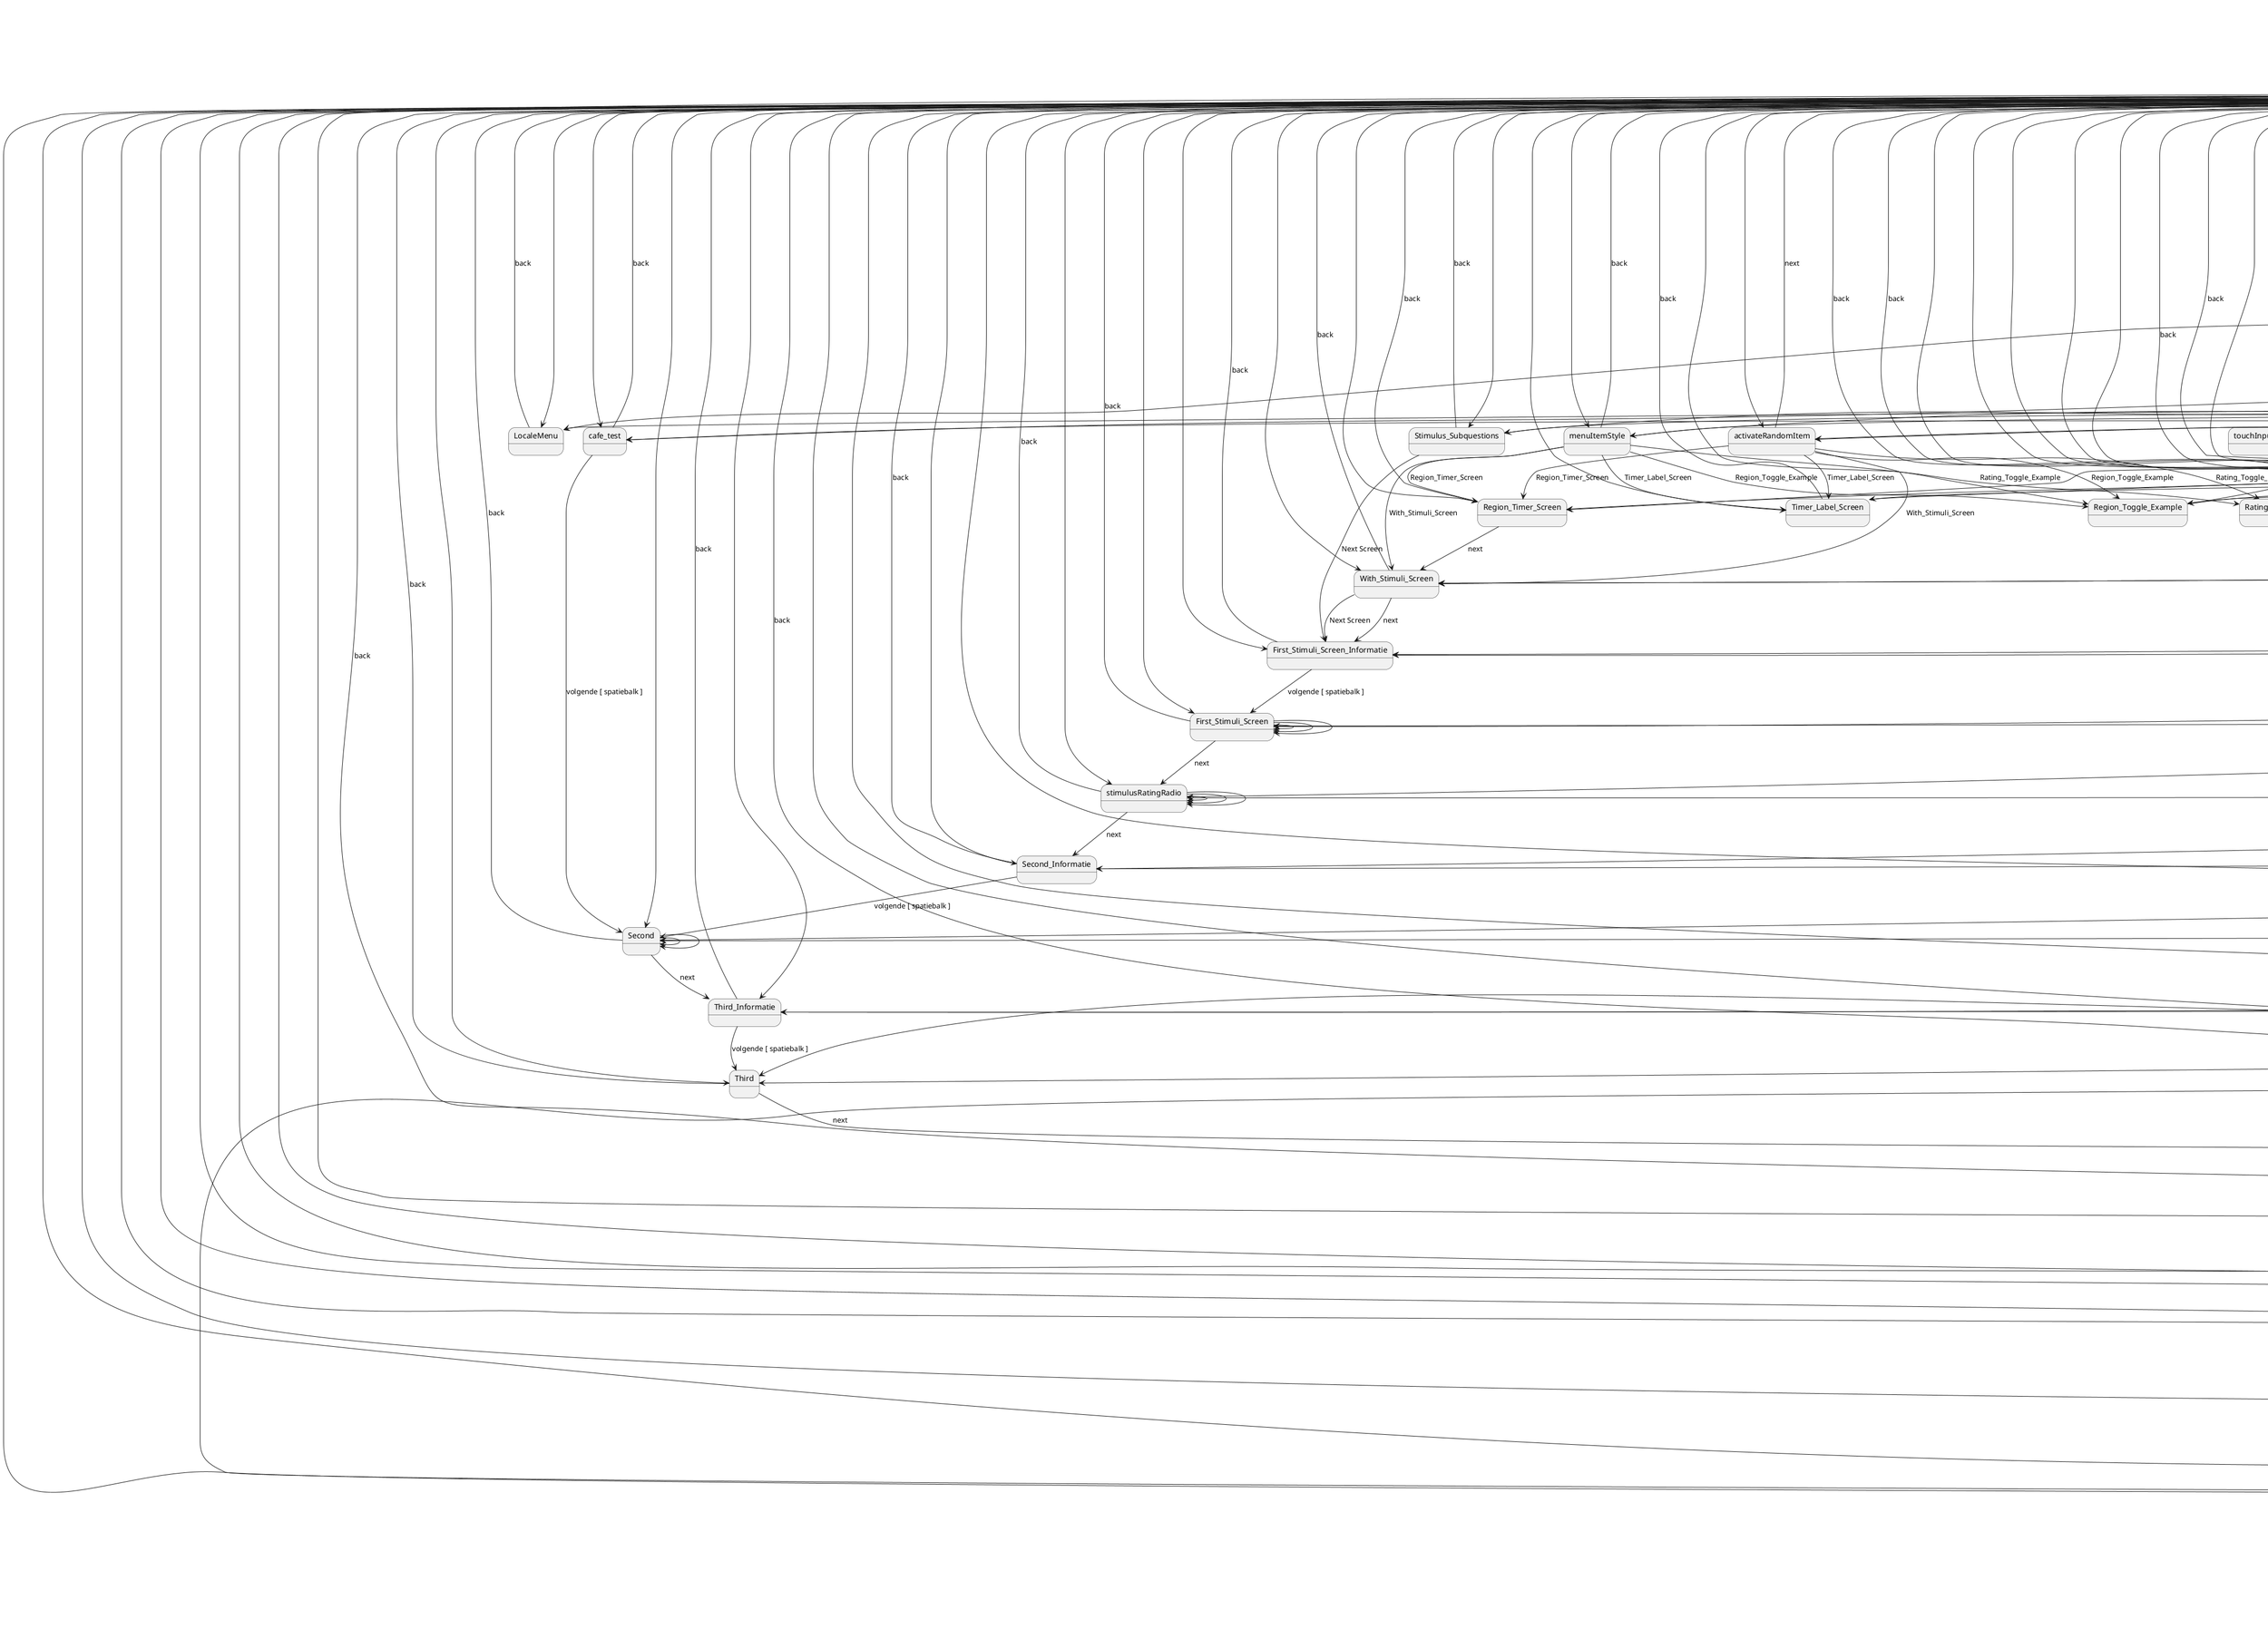 @startuml
title with_stimulus_example
[*] --> Menu
state Menu
Menu --> Menu
Menu --> LocaleMenu
Menu --> Toestemming
Menu --> Informatie
Menu --> Gegevens
Menu --> Metadata_Jump_Test
Menu --> Metadata_Jump_Test_Target_1
Menu --> Metadata_Jump_Test_Target_2
Menu --> Metadata_Jump_Test_Target_3
Menu --> Metadata_Jump_Test_Target_4
Menu --> Metadata_Jump_Test_Target_5
Menu --> Metadata_Jump_Test_Target_6
Menu --> Metadata_Jump_Test_Target_7
Menu --> Metadata_Jump_Test_Target_8
Menu --> Metadata_Jump_Test_Target_9
Menu --> Metadata_Jump_Test_Target_10
Menu --> First_Stimuli_Screen_Informatie
Menu --> sticky_table_example
Menu --> sticky_menu_example
Menu --> sticky_region_example
Menu --> popup_dialogue_example
Menu --> compare_the_last_two_items
Menu --> Snooze
Menu --> Request_Notification_Screen
Menu --> Timer_Label_Screen
Menu --> Sequential_Display_Example0_6
Menu --> hardware_time_stamps
Menu --> Sequential_Display_Example
Menu --> Sequential_Display_FrameRateTimer
Menu --> RunTrialsSimple1000
Menu --> Audio_Input_Select
Menu --> Many_Short_Recordings
Menu --> One_Long_Recording
Menu --> Aggressive_Short_Recordings
Menu --> Region_Timer_Screen
Menu --> Region_Toggle_Example
Menu --> Rating_Toggle_Example
Menu --> Rating_Token_Text_Example
Menu --> Metadata_Enable_Visible
Menu --> Metadata_Current_Date
Menu --> last_seven_days
Menu --> replace_all_example
Menu --> four_different_topics
Menu --> StoredStimulusReport
Menu --> StoredStimulusLists
Menu --> request_focus_example
Menu --> input_slider_example
Menu --> append_unique_date
Menu --> Format_Current_DateTime
Menu --> currentDate_daysBetween_and_length
Menu --> add_times_example
Menu --> progressIndicator_example
Menu --> With_Stimuli_Screen
Menu --> Stimulus_Subquestions
Menu --> With_Stimulus_Rating_Toggle_Example
Menu --> Has_Stimulus_Response
Menu --> First_Stimuli_Screen
Menu --> stimulusResponse_logTokenText
Menu --> stimulusRatingRadio
Menu --> Metadata_HtmlTokenText
Menu --> Second_Informatie
Menu --> hasGetParameter
Menu --> cafe_test
Menu --> Single_Image_Example
Menu --> rating_buttons_example
Menu --> clear_stimulus_responses_example
Menu --> clear_stimulus_response_example
Menu --> visible_enable_stimulus_free_text_example
Menu --> stimulus_free_text_validation_example
Menu --> rating_button_orientationType_example
Menu --> holding_button_down_example
Menu --> hotkey_enable_example
Menu --> single_line_text_box_example
Menu --> single_line_text_box_no_action_example
Menu --> Second
Menu --> Third_Informatie
Menu --> Third
Menu --> Recorder
Menu --> RecorderMediaTrigger
Menu --> RecorderPauseTest
Menu --> RecorderNoDownloadTest
Menu --> RecorderTimeStampTest
Menu --> RecorderToneInjection
Menu --> RecordingDTMFQualityTest
Menu --> RecordingDTMFExtendedTest
Menu --> RecorderDtmfTriggerExample
Menu --> RecorderNoiseEchoGainTest
Menu --> RecordingQualityTest
Menu --> Media_Playback_Demo
Menu --> USB_LP310
Menu --> Bluetooth_R1
Menu --> showOnBackButton
Menu --> dragDropRegion
Menu --> recordedAndPlaybackMediaLength
Menu --> recordedLengthPause
Menu --> touchInputLabelButton
Menu --> touchInputImageButton
Menu --> touchInputVideoButton
Menu --> AppendStimulusResponse
Menu --> enter_in_the_text_box
Menu --> evaluate_tokens_example
Menu --> stimulusCodeImageButton
Menu --> styleButtonGroup
Menu --> stimulus_has_response
Menu --> stimulusRatingImageButton
Menu --> if_stimulus_exists
Menu --> completion
Menu --> InvitationCodeExample
Menu --> MatchOnEvalTokensExample
Menu --> InvitationSessionStepsExample
Menu --> InvitationCodeExampleStimuliScreen
Menu --> RedirectToUrlExample
Menu --> InvitationCodeExampleCompletion
Menu --> InvitationCodeExampleFinished
Menu --> NextStepExample
Menu --> InvitationCodeExampleRestart
Menu --> InvitationCodeExampleInvalid
Menu --> menuItemStyle
Menu --> allMenuItemsStyle
Menu --> activateRandomItem
Menu --> triggerRandomListener
Menu --> incrementScoreExample
Menu --> EditParticipant
Menu --> ListParticipants
Menu --> Admin
Menu --> DataManagement
Menu --> DataUpload
Menu --> table_tags_inside_a_region_tag
Menu --> custom_completion_number
Menu --> random_image_positions_remembered
Menu --> preload_audio_example
Menu --> preload_images_example
Menu --> about
state LocaleMenu
LocaleMenu --> Menu : back
state Toestemming
Toestemming --> Menu : back
Toestemming --> Informatie : next
Toestemming --> Informatie : Akkoord
state Informatie
Informatie --> Toestemming : back
Informatie --> Gegevens : volgende [ spatiebalk ]
state Gegevens
Gegevens --> Informatie : back
Gegevens --> Metadata_Jump_Test : next
state Metadata_Jump_Test
Metadata_Jump_Test --> Gegevens : back
Metadata_Jump_Test --> Metadata_Jump_Test_Target_1
Metadata_Jump_Test --> Metadata_Jump_Test_Target_2
Metadata_Jump_Test --> Metadata_Jump_Test_Target_3
Metadata_Jump_Test --> Metadata_Jump_Test_Target_4
Metadata_Jump_Test --> Metadata_Jump_Test_Target_5
Metadata_Jump_Test --> Metadata_Jump_Test_Target_6
Metadata_Jump_Test --> Metadata_Jump_Test_Target_7
Metadata_Jump_Test --> Metadata_Jump_Test_Target_8
Metadata_Jump_Test --> Metadata_Jump_Test_Target_9
Metadata_Jump_Test --> Metadata_Jump_Test_Target_10
state Metadata_Jump_Test_Target_1
Metadata_Jump_Test_Target_1 --> Gegevens : back
state Metadata_Jump_Test_Target_2
Metadata_Jump_Test_Target_2 --> Gegevens : back
state Metadata_Jump_Test_Target_3
Metadata_Jump_Test_Target_3 --> Gegevens : back
state Metadata_Jump_Test_Target_4
Metadata_Jump_Test_Target_4 --> Gegevens : back
state Metadata_Jump_Test_Target_5
Metadata_Jump_Test_Target_5 --> Gegevens : back
state Metadata_Jump_Test_Target_6
Metadata_Jump_Test_Target_6 --> Gegevens : back
state Metadata_Jump_Test_Target_7
Metadata_Jump_Test_Target_7 --> Gegevens : back
state Metadata_Jump_Test_Target_8
Metadata_Jump_Test_Target_8 --> Gegevens : back
state Metadata_Jump_Test_Target_9
Metadata_Jump_Test_Target_9 --> Gegevens : back
state Metadata_Jump_Test_Target_10
Metadata_Jump_Test_Target_10 --> Gegevens : back
state First_Stimuli_Screen_Informatie
First_Stimuli_Screen_Informatie --> Menu : back
First_Stimuli_Screen_Informatie --> First_Stimuli_Screen : volgende [ spatiebalk ]
state sticky_table_example
sticky_table_example --> Menu : back
sticky_table_example --> sticky_region_example : Sticky Region Example
sticky_table_example --> sticky_menu_example : Sticky Menu Example
state sticky_menu_example
sticky_menu_example --> Menu : back
sticky_menu_example --> sticky_table_example : Sticky Table Example
sticky_menu_example --> sticky_region_example : Sticky Region Example
sticky_menu_example --> Menu
sticky_menu_example --> LocaleMenu
sticky_menu_example --> Toestemming
sticky_menu_example --> Informatie
sticky_menu_example --> Gegevens
sticky_menu_example --> Metadata_Jump_Test
sticky_menu_example --> Metadata_Jump_Test_Target_1
sticky_menu_example --> Metadata_Jump_Test_Target_2
sticky_menu_example --> Metadata_Jump_Test_Target_3
sticky_menu_example --> Metadata_Jump_Test_Target_4
sticky_menu_example --> Metadata_Jump_Test_Target_5
sticky_menu_example --> Metadata_Jump_Test_Target_6
sticky_menu_example --> Metadata_Jump_Test_Target_7
sticky_menu_example --> Metadata_Jump_Test_Target_8
sticky_menu_example --> Metadata_Jump_Test_Target_9
sticky_menu_example --> Metadata_Jump_Test_Target_10
sticky_menu_example --> First_Stimuli_Screen_Informatie
sticky_menu_example --> sticky_table_example
sticky_menu_example --> sticky_menu_example
sticky_menu_example --> sticky_region_example
sticky_menu_example --> popup_dialogue_example
sticky_menu_example --> compare_the_last_two_items
sticky_menu_example --> Snooze
sticky_menu_example --> Request_Notification_Screen
sticky_menu_example --> Timer_Label_Screen
sticky_menu_example --> Sequential_Display_Example0_6
sticky_menu_example --> hardware_time_stamps
sticky_menu_example --> Sequential_Display_Example
sticky_menu_example --> Sequential_Display_FrameRateTimer
sticky_menu_example --> RunTrialsSimple1000
sticky_menu_example --> Audio_Input_Select
sticky_menu_example --> Many_Short_Recordings
sticky_menu_example --> One_Long_Recording
sticky_menu_example --> Aggressive_Short_Recordings
sticky_menu_example --> Region_Timer_Screen
sticky_menu_example --> Region_Toggle_Example
sticky_menu_example --> Rating_Toggle_Example
sticky_menu_example --> Rating_Token_Text_Example
sticky_menu_example --> Metadata_Enable_Visible
sticky_menu_example --> Metadata_Current_Date
sticky_menu_example --> last_seven_days
sticky_menu_example --> replace_all_example
sticky_menu_example --> four_different_topics
sticky_menu_example --> StoredStimulusReport
sticky_menu_example --> StoredStimulusLists
sticky_menu_example --> request_focus_example
sticky_menu_example --> input_slider_example
sticky_menu_example --> append_unique_date
sticky_menu_example --> Format_Current_DateTime
sticky_menu_example --> currentDate_daysBetween_and_length
sticky_menu_example --> add_times_example
sticky_menu_example --> progressIndicator_example
sticky_menu_example --> With_Stimuli_Screen
sticky_menu_example --> Stimulus_Subquestions
sticky_menu_example --> With_Stimulus_Rating_Toggle_Example
sticky_menu_example --> Has_Stimulus_Response
sticky_menu_example --> First_Stimuli_Screen
sticky_menu_example --> stimulusResponse_logTokenText
sticky_menu_example --> stimulusRatingRadio
sticky_menu_example --> Metadata_HtmlTokenText
sticky_menu_example --> Second_Informatie
sticky_menu_example --> hasGetParameter
sticky_menu_example --> cafe_test
sticky_menu_example --> Single_Image_Example
sticky_menu_example --> rating_buttons_example
sticky_menu_example --> clear_stimulus_responses_example
sticky_menu_example --> clear_stimulus_response_example
sticky_menu_example --> visible_enable_stimulus_free_text_example
sticky_menu_example --> stimulus_free_text_validation_example
sticky_menu_example --> rating_button_orientationType_example
sticky_menu_example --> holding_button_down_example
sticky_menu_example --> hotkey_enable_example
sticky_menu_example --> single_line_text_box_example
sticky_menu_example --> single_line_text_box_no_action_example
sticky_menu_example --> Second
sticky_menu_example --> Third_Informatie
sticky_menu_example --> Third
sticky_menu_example --> Recorder
sticky_menu_example --> RecorderMediaTrigger
sticky_menu_example --> RecorderPauseTest
sticky_menu_example --> RecorderNoDownloadTest
sticky_menu_example --> RecorderTimeStampTest
sticky_menu_example --> RecorderToneInjection
sticky_menu_example --> RecordingDTMFQualityTest
sticky_menu_example --> RecordingDTMFExtendedTest
sticky_menu_example --> RecorderDtmfTriggerExample
sticky_menu_example --> RecorderNoiseEchoGainTest
sticky_menu_example --> RecordingQualityTest
sticky_menu_example --> Media_Playback_Demo
sticky_menu_example --> USB_LP310
sticky_menu_example --> Bluetooth_R1
sticky_menu_example --> showOnBackButton
sticky_menu_example --> dragDropRegion
sticky_menu_example --> recordedAndPlaybackMediaLength
sticky_menu_example --> recordedLengthPause
sticky_menu_example --> touchInputLabelButton
sticky_menu_example --> touchInputImageButton
sticky_menu_example --> touchInputVideoButton
sticky_menu_example --> AppendStimulusResponse
sticky_menu_example --> enter_in_the_text_box
sticky_menu_example --> evaluate_tokens_example
sticky_menu_example --> stimulusCodeImageButton
sticky_menu_example --> styleButtonGroup
sticky_menu_example --> stimulus_has_response
sticky_menu_example --> stimulusRatingImageButton
sticky_menu_example --> if_stimulus_exists
sticky_menu_example --> completion
sticky_menu_example --> InvitationCodeExample
sticky_menu_example --> MatchOnEvalTokensExample
sticky_menu_example --> InvitationSessionStepsExample
sticky_menu_example --> InvitationCodeExampleStimuliScreen
sticky_menu_example --> RedirectToUrlExample
sticky_menu_example --> InvitationCodeExampleCompletion
sticky_menu_example --> InvitationCodeExampleFinished
sticky_menu_example --> NextStepExample
sticky_menu_example --> InvitationCodeExampleRestart
sticky_menu_example --> InvitationCodeExampleInvalid
sticky_menu_example --> menuItemStyle
sticky_menu_example --> allMenuItemsStyle
sticky_menu_example --> activateRandomItem
sticky_menu_example --> triggerRandomListener
sticky_menu_example --> incrementScoreExample
sticky_menu_example --> EditParticipant
sticky_menu_example --> ListParticipants
sticky_menu_example --> Admin
sticky_menu_example --> DataManagement
sticky_menu_example --> DataUpload
sticky_menu_example --> table_tags_inside_a_region_tag
sticky_menu_example --> custom_completion_number
sticky_menu_example --> random_image_positions_remembered
sticky_menu_example --> preload_audio_example
sticky_menu_example --> preload_images_example
sticky_menu_example --> about
state sticky_region_example
sticky_region_example --> Menu : back
sticky_region_example --> sticky_table_example : Sticky Table Example
sticky_region_example --> sticky_menu_example : Sticky Menu Example
state popup_dialogue_example
popup_dialogue_example --> Menu : back
popup_dialogue_example --> popup_dialogue_example
popup_dialogue_example --> popup_dialogue_example
state compare_the_last_two_items
compare_the_last_two_items --> Menu : back
compare_the_last_two_items --> compare_the_last_two_items
compare_the_last_two_items --> compare_the_last_two_items
compare_the_last_two_items --> compare_the_last_two_items
compare_the_last_two_items --> compare_the_last_two_items
state Snooze
Snooze --> Menu : back
state Request_Notification_Screen
Request_Notification_Screen --> Menu : back
state Timer_Label_Screen
Timer_Label_Screen --> Menu : back
state Sequential_Display_Example0_6
Sequential_Display_Example0_6 --> Menu : back
Sequential_Display_Example0_6 --> Sequential_Display_Example0_6
Sequential_Display_Example0_6 --> Sequential_Display_Example0_6
state hardware_time_stamps
hardware_time_stamps --> Menu : back
hardware_time_stamps --> hardware_time_stamps
hardware_time_stamps --> hardware_time_stamps
state Sequential_Display_Example
Sequential_Display_Example --> Menu : back
Sequential_Display_Example --> Sequential_Display_Example
Sequential_Display_Example --> Sequential_Display_Example
Sequential_Display_Example --> Sequential_Display_Example
Sequential_Display_Example --> Sequential_Display_Example
Sequential_Display_Example --> Sequential_Display_Example
Sequential_Display_Example --> Sequential_Display_Example
Sequential_Display_Example --> Sequential_Display_Example
Sequential_Display_Example --> Sequential_Display_Example
state Sequential_Display_FrameRateTimer
Sequential_Display_FrameRateTimer --> Menu : back
Sequential_Display_FrameRateTimer --> Sequential_Display_FrameRateTimer
Sequential_Display_FrameRateTimer --> Sequential_Display_FrameRateTimer
Sequential_Display_FrameRateTimer --> Sequential_Display_FrameRateTimer
Sequential_Display_FrameRateTimer --> Sequential_Display_FrameRateTimer
Sequential_Display_FrameRateTimer --> Sequential_Display_FrameRateTimer
Sequential_Display_FrameRateTimer --> Sequential_Display_FrameRateTimer
Sequential_Display_FrameRateTimer --> Sequential_Display_FrameRateTimer
Sequential_Display_FrameRateTimer --> Sequential_Display_FrameRateTimer
state RunTrialsSimple1000
RunTrialsSimple1000 --> Menu : back
RunTrialsSimple1000 --> RunTrialsSimple1000
RunTrialsSimple1000 --> RunTrialsSimple1000
state Audio_Input_Select
Audio_Input_Select --> Menu : back
Audio_Input_Select --> Audio_Input_Select
Audio_Input_Select --> Audio_Input_Select
state Many_Short_Recordings
Many_Short_Recordings --> Menu : back
Many_Short_Recordings --> Many_Short_Recordings
Many_Short_Recordings --> Many_Short_Recordings
state One_Long_Recording
One_Long_Recording --> Menu : back
One_Long_Recording --> One_Long_Recording
One_Long_Recording --> One_Long_Recording
state Aggressive_Short_Recordings
Aggressive_Short_Recordings --> Menu : back
Aggressive_Short_Recordings --> Aggressive_Short_Recordings
Aggressive_Short_Recordings --> Aggressive_Short_Recordings
state Region_Timer_Screen
Region_Timer_Screen --> Menu : back
Region_Timer_Screen --> With_Stimuli_Screen : next
state Region_Toggle_Example
Region_Toggle_Example --> Menu : back
state Rating_Toggle_Example
Rating_Toggle_Example --> Menu : back
Rating_Toggle_Example --> Rating_Toggle_Example
Rating_Toggle_Example --> Rating_Toggle_Example
Rating_Toggle_Example --> Rating_Toggle_Example
state Rating_Token_Text_Example
Rating_Token_Text_Example --> Menu : back
Rating_Token_Text_Example --> Rating_Token_Text_Example
Rating_Token_Text_Example --> Rating_Token_Text_Example
Rating_Token_Text_Example --> Rating_Token_Text_Example
Rating_Token_Text_Example --> Rating_Token_Text_Example
Rating_Token_Text_Example --> Rating_Token_Text_Example
state Metadata_Enable_Visible
Metadata_Enable_Visible --> Menu : back
Metadata_Enable_Visible --> Metadata_Enable_Visible
state Metadata_Current_Date
Metadata_Current_Date --> Menu : back
state last_seven_days
last_seven_days --> Menu : back
state replace_all_example
replace_all_example --> Menu : back
state four_different_topics
four_different_topics --> Menu : back
four_different_topics --> four_different_topics
four_different_topics --> four_different_topics
four_different_topics --> four_different_topics
four_different_topics --> four_different_topics
state StoredStimulusReport
StoredStimulusReport --> Menu : back
StoredStimulusReport --> StoredStimulusLists
state StoredStimulusLists
StoredStimulusLists --> Menu : back
StoredStimulusLists --> StoredStimulusReport
state request_focus_example
request_focus_example --> Menu : back
request_focus_example --> request_focus_example
request_focus_example --> request_focus_example
state input_slider_example
input_slider_example --> Menu : back
input_slider_example --> input_slider_example
input_slider_example --> input_slider_example
state append_unique_date
append_unique_date --> Menu : back
state Format_Current_DateTime
Format_Current_DateTime --> Menu : back
state currentDate_daysBetween_and_length
currentDate_daysBetween_and_length --> Menu : back
state add_times_example
add_times_example --> Menu : back
add_times_example --> add_times_example
add_times_example --> add_times_example
add_times_example --> add_times_example
add_times_example --> add_times_example
add_times_example --> add_times_example
add_times_example --> add_times_example
add_times_example --> add_times_example
add_times_example --> add_times_example
add_times_example --> add_times_example
add_times_example --> add_times_example
add_times_example --> add_times_example
add_times_example --> add_times_example
add_times_example --> add_times_example
state progressIndicator_example
progressIndicator_example --> Menu : back
progressIndicator_example --> progressIndicator_example
progressIndicator_example --> progressIndicator_example
progressIndicator_example --> progressIndicator_example
progressIndicator_example --> progressIndicator_example
progressIndicator_example --> progressIndicator_example
progressIndicator_example --> progressIndicator_example
state With_Stimuli_Screen
With_Stimuli_Screen --> Menu : back
With_Stimuli_Screen --> First_Stimuli_Screen_Informatie : next
With_Stimuli_Screen --> First_Stimuli_Screen_Informatie : Next Screen
state Stimulus_Subquestions
Stimulus_Subquestions --> Menu : back
Stimulus_Subquestions --> First_Stimuli_Screen_Informatie : Next Screen
state With_Stimulus_Rating_Toggle_Example
state Has_Stimulus_Response
Has_Stimulus_Response --> Menu : back
Has_Stimulus_Response --> Has_Stimulus_Response
Has_Stimulus_Response --> Has_Stimulus_Response
state First_Stimuli_Screen
First_Stimuli_Screen --> Menu : back
First_Stimuli_Screen --> stimulusRatingRadio : next
First_Stimuli_Screen --> First_Stimuli_Screen
First_Stimuli_Screen --> First_Stimuli_Screen
First_Stimuli_Screen --> First_Stimuli_Screen
state stimulusResponse_logTokenText
stimulusResponse_logTokenText --> Menu : back
stimulusResponse_logTokenText --> stimulusResponse_logTokenText
stimulusResponse_logTokenText --> stimulusResponse_logTokenText
stimulusResponse_logTokenText --> stimulusResponse_logTokenText
state stimulusRatingRadio
stimulusRatingRadio --> Menu : back
stimulusRatingRadio --> Second_Informatie : next
stimulusRatingRadio --> stimulusRatingRadio
stimulusRatingRadio --> stimulusRatingRadio
stimulusRatingRadio --> stimulusRatingRadio
state Metadata_HtmlTokenText
Metadata_HtmlTokenText --> Menu : back
state Second_Informatie
Second_Informatie --> Menu : back
Second_Informatie --> Second : volgende [ spatiebalk ]
state hasGetParameter
hasGetParameter --> Menu : back
state cafe_test
cafe_test --> Menu : back
cafe_test --> Second : volgende [ spatiebalk ]
state Single_Image_Example
Single_Image_Example --> Menu : back
state rating_buttons_example
rating_buttons_example --> Menu : back
rating_buttons_example --> rating_buttons_example
rating_buttons_example --> rating_buttons_example
state clear_stimulus_responses_example
clear_stimulus_responses_example --> Menu : back
clear_stimulus_responses_example --> clear_stimulus_responses_example
clear_stimulus_responses_example --> clear_stimulus_responses_example
clear_stimulus_responses_example --> clear_stimulus_responses_example
state clear_stimulus_response_example
clear_stimulus_response_example --> Menu : back
clear_stimulus_response_example --> clear_stimulus_response_example
clear_stimulus_response_example --> clear_stimulus_response_example
clear_stimulus_response_example --> clear_stimulus_response_example
clear_stimulus_response_example --> clear_stimulus_response_example
clear_stimulus_response_example --> clear_stimulus_response_example
state visible_enable_stimulus_free_text_example
visible_enable_stimulus_free_text_example --> Menu : back
visible_enable_stimulus_free_text_example --> visible_enable_stimulus_free_text_example
visible_enable_stimulus_free_text_example --> visible_enable_stimulus_free_text_example
state stimulus_free_text_validation_example
stimulus_free_text_validation_example --> Menu : back
stimulus_free_text_validation_example --> stimulus_free_text_validation_example
stimulus_free_text_validation_example --> stimulus_free_text_validation_example
state rating_button_orientationType_example
rating_button_orientationType_example --> Menu : back
rating_button_orientationType_example --> rating_button_orientationType_example
rating_button_orientationType_example --> rating_button_orientationType_example
state holding_button_down_example
holding_button_down_example --> Menu : back
state hotkey_enable_example
hotkey_enable_example --> Menu : back
state single_line_text_box_example
single_line_text_box_example --> Menu : back
single_line_text_box_example --> single_line_text_box_example
single_line_text_box_example --> single_line_text_box_example
state single_line_text_box_no_action_example
single_line_text_box_no_action_example --> Menu : back
single_line_text_box_no_action_example --> single_line_text_box_no_action_example
single_line_text_box_no_action_example --> single_line_text_box_no_action_example
single_line_text_box_no_action_example --> single_line_text_box_no_action_example
state Second
Second --> Menu : back
Second --> Third_Informatie : next
Second --> Second
Second --> Second
state Third_Informatie
Third_Informatie --> Menu : back
Third_Informatie --> Third : volgende [ spatiebalk ]
state Third
Third --> Menu : back
Third --> completion : next
state Recorder
Recorder --> Menu : back
Recorder --> Menu : next
state RecorderMediaTrigger
RecorderMediaTrigger --> Menu : back
RecorderMediaTrigger --> Menu : next
RecorderMediaTrigger --> RecorderMediaTrigger
RecorderMediaTrigger --> RecorderMediaTrigger
state RecorderPauseTest
RecorderPauseTest --> Menu : back
RecorderPauseTest --> Menu : next
RecorderPauseTest --> RecorderPauseTest
RecorderPauseTest --> RecorderPauseTest
state RecorderNoDownloadTest
RecorderNoDownloadTest --> Menu : back
RecorderNoDownloadTest --> Menu : next
RecorderNoDownloadTest --> RecorderNoDownloadTest
RecorderNoDownloadTest --> RecorderNoDownloadTest
state RecorderTimeStampTest
RecorderTimeStampTest --> Menu : back
RecorderTimeStampTest --> Menu : next
state RecorderToneInjection
RecorderToneInjection --> Menu : back
RecorderToneInjection --> Menu : next
state RecordingDTMFQualityTest
RecordingDTMFQualityTest --> Menu : back
RecordingDTMFQualityTest --> Menu : next
RecordingDTMFQualityTest --> RecordingDTMFQualityTest
RecordingDTMFQualityTest --> RecordingDTMFQualityTest
RecordingDTMFQualityTest --> RecordingDTMFQualityTest
state RecordingDTMFExtendedTest
RecordingDTMFExtendedTest --> Menu : back
RecordingDTMFExtendedTest --> Menu : next
RecordingDTMFExtendedTest --> RecordingDTMFExtendedTest
RecordingDTMFExtendedTest --> RecordingDTMFExtendedTest
RecordingDTMFExtendedTest --> RecordingDTMFExtendedTest
state RecorderDtmfTriggerExample
RecorderDtmfTriggerExample --> Menu : back
RecorderDtmfTriggerExample --> Menu : next
RecorderDtmfTriggerExample --> RecorderDtmfTriggerExample
RecorderDtmfTriggerExample --> RecorderDtmfTriggerExample
state RecorderNoiseEchoGainTest
RecorderNoiseEchoGainTest --> Menu : back
RecorderNoiseEchoGainTest --> Menu : next
RecorderNoiseEchoGainTest --> RecorderNoiseEchoGainTest
RecorderNoiseEchoGainTest --> RecorderNoiseEchoGainTest
state RecordingQualityTest
RecordingQualityTest --> Menu : back
RecordingQualityTest --> RecordingQualityTest
RecordingQualityTest --> RecordingQualityTest
RecordingQualityTest --> RecordingQualityTest
RecordingQualityTest --> RecordingQualityTest
RecordingQualityTest --> RecordingQualityTest
state Media_Playback_Demo
Media_Playback_Demo --> Menu : back
state USB_LP310
USB_LP310 --> Menu : back
state Bluetooth_R1
Bluetooth_R1 --> Menu : back
state showOnBackButton
showOnBackButton --> Menu
showOnBackButton --> Menu : Menu
showOnBackButton --> showOnBackButton
showOnBackButton --> showOnBackButton
showOnBackButton --> Menu : Menu
state dragDropRegion
dragDropRegion --> Menu : back
dragDropRegion --> dragDropRegion : Reload
state recordedAndPlaybackMediaLength
recordedAndPlaybackMediaLength --> Menu : back
recordedAndPlaybackMediaLength --> recordedAndPlaybackMediaLength
recordedAndPlaybackMediaLength --> recordedAndPlaybackMediaLength
state recordedLengthPause
recordedLengthPause --> Menu : back
recordedLengthPause --> recordedLengthPause
recordedLengthPause --> recordedLengthPause
state touchInputLabelButton
touchInputLabelButton --> Menu : back
touchInputLabelButton --> touchInputLabelButton
touchInputLabelButton --> touchInputLabelButton
touchInputLabelButton --> touchInputLabelButton : touchInputLabelButton
touchInputLabelButton --> touchInputImageButton : touchInputImageButton
touchInputLabelButton --> touchInputVideoButton : touchInputVideoButton
state touchInputImageButton
touchInputImageButton --> Menu : back
touchInputImageButton --> touchInputImageButton
touchInputImageButton --> touchInputImageButton
touchInputImageButton --> touchInputLabelButton : touchInputLabelButton
touchInputImageButton --> touchInputImageButton : touchInputImageButton
touchInputImageButton --> touchInputVideoButton : touchInputVideoButton
state touchInputVideoButton
touchInputVideoButton --> Menu : back
touchInputVideoButton --> touchInputVideoButton
touchInputVideoButton --> touchInputVideoButton
touchInputVideoButton --> touchInputLabelButton : touchInputLabelButton
touchInputVideoButton --> touchInputImageButton : touchInputImageButton
touchInputVideoButton --> touchInputVideoButton : touchInputVideoButton
state AppendStimulusResponse
AppendStimulusResponse --> Menu : back
AppendStimulusResponse --> AppendStimulusResponse
AppendStimulusResponse --> AppendStimulusResponse
AppendStimulusResponse --> Menu : Menu
state enter_in_the_text_box
enter_in_the_text_box --> Menu : back
enter_in_the_text_box --> showOnBackButton
enter_in_the_text_box --> showOnBackButton
state evaluate_tokens_example
evaluate_tokens_example --> Menu : back
state stimulusCodeImageButton
stimulusCodeImageButton --> Menu : back
stimulusCodeImageButton --> stimulusCodeImageButton
stimulusCodeImageButton --> stimulusCodeImageButton
state styleButtonGroup
styleButtonGroup --> Menu : back
styleButtonGroup --> styleButtonGroup : targetButton
styleButtonGroup --> styleButtonGroup : targetFooterButton
styleButtonGroup --> styleButtonGroup
styleButtonGroup --> styleButtonGroup
state stimulus_has_response
stimulus_has_response --> Menu : back
stimulus_has_response --> stimulus_has_response
stimulus_has_response --> stimulus_has_response : Reload
state stimulusRatingImageButton
stimulusRatingImageButton --> Menu : back
stimulusRatingImageButton --> stimulusRatingImageButton
stimulusRatingImageButton --> stimulusRatingImageButton
state if_stimulus_exists
if_stimulus_exists --> Menu : back
if_stimulus_exists --> if_stimulus_exists
if_stimulus_exists --> if_stimulus_exists
state completion
completion --> Menu : back
completion --> Toestemming : next
completion --> Toestemming : Opnieuw beginnen
completion --> completion : Probeer opnieuw
state InvitationCodeExample
InvitationCodeExample --> Menu : back
InvitationCodeExample --> InvitationCodeExampleStimuliScreen : volgende [ spatiebalk ]
state MatchOnEvalTokensExample
MatchOnEvalTokensExample --> Menu : back
state InvitationSessionStepsExample
InvitationSessionStepsExample --> Menu : back
InvitationSessionStepsExample --> InvitationCodeExampleStimuliScreen : volgende [ spatiebalk ]
InvitationSessionStepsExample --> InvitationCodeExampleInvalid : volgende [ spatiebalk ]
InvitationSessionStepsExample --> InvitationCodeExampleStimuliScreen : volgende [ spatiebalk ]
state InvitationCodeExampleStimuliScreen
InvitationCodeExampleStimuliScreen --> Menu : back
InvitationCodeExampleStimuliScreen --> InvitationCodeExampleCompletion : next
InvitationCodeExampleStimuliScreen --> InvitationCodeExampleStimuliScreen
InvitationCodeExampleStimuliScreen --> InvitationCodeExampleStimuliScreen
InvitationCodeExampleStimuliScreen --> InvitationCodeExampleStimuliScreen
InvitationCodeExampleStimuliScreen --> InvitationCodeExampleCompletion : transmitResults
state RedirectToUrlExample
RedirectToUrlExample --> Menu : back
state InvitationCodeExampleCompletion
InvitationCodeExampleCompletion --> InvitationCodeExampleFinished
InvitationCodeExampleCompletion --> InvitationCodeExampleCompletion : Retry
state InvitationCodeExampleFinished
InvitationCodeExampleFinished --> InvitationCodeExampleRestart : back
InvitationCodeExampleFinished --> InvitationCodeExampleRestart : Continue
state NextStepExample
NextStepExample --> Menu : back
state InvitationCodeExampleRestart
InvitationCodeExampleRestart --> InvitationCodeExample : Opnieuw beginnen
InvitationCodeExampleRestart --> InvitationCodeExampleRestart : Retry
state InvitationCodeExampleInvalid
InvitationCodeExampleInvalid --> InvitationSessionStepsExample : Opnieuw beginnen
state menuItemStyle
menuItemStyle --> Menu : back
menuItemStyle --> Timer_Label_Screen : Timer_Label_Screen
menuItemStyle --> Region_Timer_Screen : Region_Timer_Screen
menuItemStyle --> Region_Toggle_Example : Region_Toggle_Example
menuItemStyle --> Rating_Toggle_Example : Rating_Toggle_Example
menuItemStyle --> With_Stimuli_Screen : With_Stimuli_Screen
state allMenuItemsStyle
allMenuItemsStyle --> Menu : back
allMenuItemsStyle --> Menu
allMenuItemsStyle --> LocaleMenu
allMenuItemsStyle --> Toestemming
allMenuItemsStyle --> Informatie
allMenuItemsStyle --> Gegevens
allMenuItemsStyle --> Metadata_Jump_Test
allMenuItemsStyle --> Metadata_Jump_Test_Target_1
allMenuItemsStyle --> Metadata_Jump_Test_Target_2
allMenuItemsStyle --> Metadata_Jump_Test_Target_3
allMenuItemsStyle --> Metadata_Jump_Test_Target_4
allMenuItemsStyle --> Metadata_Jump_Test_Target_5
allMenuItemsStyle --> Metadata_Jump_Test_Target_6
allMenuItemsStyle --> Metadata_Jump_Test_Target_7
allMenuItemsStyle --> Metadata_Jump_Test_Target_8
allMenuItemsStyle --> Metadata_Jump_Test_Target_9
allMenuItemsStyle --> Metadata_Jump_Test_Target_10
allMenuItemsStyle --> First_Stimuli_Screen_Informatie
allMenuItemsStyle --> sticky_table_example
allMenuItemsStyle --> sticky_menu_example
allMenuItemsStyle --> sticky_region_example
allMenuItemsStyle --> popup_dialogue_example
allMenuItemsStyle --> compare_the_last_two_items
allMenuItemsStyle --> Snooze
allMenuItemsStyle --> Request_Notification_Screen
allMenuItemsStyle --> Timer_Label_Screen
allMenuItemsStyle --> Sequential_Display_Example0_6
allMenuItemsStyle --> hardware_time_stamps
allMenuItemsStyle --> Sequential_Display_Example
allMenuItemsStyle --> Sequential_Display_FrameRateTimer
allMenuItemsStyle --> RunTrialsSimple1000
allMenuItemsStyle --> Audio_Input_Select
allMenuItemsStyle --> Many_Short_Recordings
allMenuItemsStyle --> One_Long_Recording
allMenuItemsStyle --> Aggressive_Short_Recordings
allMenuItemsStyle --> Region_Timer_Screen
allMenuItemsStyle --> Region_Toggle_Example
allMenuItemsStyle --> Rating_Toggle_Example
allMenuItemsStyle --> Rating_Token_Text_Example
allMenuItemsStyle --> Metadata_Enable_Visible
allMenuItemsStyle --> Metadata_Current_Date
allMenuItemsStyle --> last_seven_days
allMenuItemsStyle --> replace_all_example
allMenuItemsStyle --> four_different_topics
allMenuItemsStyle --> StoredStimulusReport
allMenuItemsStyle --> StoredStimulusLists
allMenuItemsStyle --> request_focus_example
allMenuItemsStyle --> input_slider_example
allMenuItemsStyle --> append_unique_date
allMenuItemsStyle --> Format_Current_DateTime
allMenuItemsStyle --> currentDate_daysBetween_and_length
allMenuItemsStyle --> add_times_example
allMenuItemsStyle --> progressIndicator_example
allMenuItemsStyle --> With_Stimuli_Screen
allMenuItemsStyle --> Stimulus_Subquestions
allMenuItemsStyle --> With_Stimulus_Rating_Toggle_Example
allMenuItemsStyle --> Has_Stimulus_Response
allMenuItemsStyle --> First_Stimuli_Screen
allMenuItemsStyle --> stimulusResponse_logTokenText
allMenuItemsStyle --> stimulusRatingRadio
allMenuItemsStyle --> Metadata_HtmlTokenText
allMenuItemsStyle --> Second_Informatie
allMenuItemsStyle --> hasGetParameter
allMenuItemsStyle --> cafe_test
allMenuItemsStyle --> Single_Image_Example
allMenuItemsStyle --> rating_buttons_example
allMenuItemsStyle --> clear_stimulus_responses_example
allMenuItemsStyle --> clear_stimulus_response_example
allMenuItemsStyle --> visible_enable_stimulus_free_text_example
allMenuItemsStyle --> stimulus_free_text_validation_example
allMenuItemsStyle --> rating_button_orientationType_example
allMenuItemsStyle --> holding_button_down_example
allMenuItemsStyle --> hotkey_enable_example
allMenuItemsStyle --> single_line_text_box_example
allMenuItemsStyle --> single_line_text_box_no_action_example
allMenuItemsStyle --> Second
allMenuItemsStyle --> Third_Informatie
allMenuItemsStyle --> Third
allMenuItemsStyle --> Recorder
allMenuItemsStyle --> RecorderMediaTrigger
allMenuItemsStyle --> RecorderPauseTest
allMenuItemsStyle --> RecorderNoDownloadTest
allMenuItemsStyle --> RecorderTimeStampTest
allMenuItemsStyle --> RecorderToneInjection
allMenuItemsStyle --> RecordingDTMFQualityTest
allMenuItemsStyle --> RecordingDTMFExtendedTest
allMenuItemsStyle --> RecorderDtmfTriggerExample
allMenuItemsStyle --> RecorderNoiseEchoGainTest
allMenuItemsStyle --> RecordingQualityTest
allMenuItemsStyle --> Media_Playback_Demo
allMenuItemsStyle --> USB_LP310
allMenuItemsStyle --> Bluetooth_R1
allMenuItemsStyle --> showOnBackButton
allMenuItemsStyle --> dragDropRegion
allMenuItemsStyle --> recordedAndPlaybackMediaLength
allMenuItemsStyle --> recordedLengthPause
allMenuItemsStyle --> touchInputLabelButton
allMenuItemsStyle --> touchInputImageButton
allMenuItemsStyle --> touchInputVideoButton
allMenuItemsStyle --> AppendStimulusResponse
allMenuItemsStyle --> enter_in_the_text_box
allMenuItemsStyle --> evaluate_tokens_example
allMenuItemsStyle --> stimulusCodeImageButton
allMenuItemsStyle --> styleButtonGroup
allMenuItemsStyle --> stimulus_has_response
allMenuItemsStyle --> stimulusRatingImageButton
allMenuItemsStyle --> if_stimulus_exists
allMenuItemsStyle --> completion
allMenuItemsStyle --> InvitationCodeExample
allMenuItemsStyle --> MatchOnEvalTokensExample
allMenuItemsStyle --> InvitationSessionStepsExample
allMenuItemsStyle --> InvitationCodeExampleStimuliScreen
allMenuItemsStyle --> RedirectToUrlExample
allMenuItemsStyle --> InvitationCodeExampleCompletion
allMenuItemsStyle --> InvitationCodeExampleFinished
allMenuItemsStyle --> NextStepExample
allMenuItemsStyle --> InvitationCodeExampleRestart
allMenuItemsStyle --> InvitationCodeExampleInvalid
allMenuItemsStyle --> menuItemStyle
allMenuItemsStyle --> allMenuItemsStyle
allMenuItemsStyle --> activateRandomItem
allMenuItemsStyle --> triggerRandomListener
allMenuItemsStyle --> incrementScoreExample
allMenuItemsStyle --> EditParticipant
allMenuItemsStyle --> ListParticipants
allMenuItemsStyle --> Admin
allMenuItemsStyle --> DataManagement
allMenuItemsStyle --> DataUpload
allMenuItemsStyle --> table_tags_inside_a_region_tag
allMenuItemsStyle --> custom_completion_number
allMenuItemsStyle --> random_image_positions_remembered
allMenuItemsStyle --> preload_audio_example
allMenuItemsStyle --> preload_images_example
allMenuItemsStyle --> about
state activateRandomItem
activateRandomItem --> Menu : next
activateRandomItem --> Timer_Label_Screen : Timer_Label_Screen
activateRandomItem --> Region_Timer_Screen : Region_Timer_Screen
activateRandomItem --> Region_Toggle_Example : Region_Toggle_Example
activateRandomItem --> Rating_Toggle_Example : Rating_Toggle_Example
activateRandomItem --> With_Stimuli_Screen : With_Stimuli_Screen
state triggerRandomListener
triggerRandomListener --> Menu : back
triggerRandomListener --> Menu : next
triggerRandomListener --> triggerRandomListener : Reset Triggers
state incrementScoreExample
incrementScoreExample --> Menu : back
incrementScoreExample --> Menu : next
state EditParticipant
EditParticipant --> Menu : back
EditParticipant --> ListParticipants : next
state ListParticipants
ListParticipants --> Menu : back
ListParticipants --> Admin : next
ListParticipants --> Admin : To the admin page
state Admin
Admin --> ListParticipants : next
Admin --> EditParticipant : Create New User
Admin --> EditParticipant : Erase Current User
Admin --> Admin : Retry
Admin --> EditParticipant : Create New User
Admin --> EditParticipant : Erase Current User
Admin --> Admin : Retry
Admin --> EditParticipant : Create New User
Admin --> EditParticipant : Erase Current User
state DataManagement
DataManagement --> Menu : back
DataManagement --> DataUpload : next
state DataUpload
DataUpload --> DataManagement : back
DataUpload --> DataManagement : next
DataUpload --> DataManagement : Remove the participants's data from this application
DataUpload --> DataManagement : Keep local copy of the participants's data
DataUpload --> DataUpload : Retry
DataUpload --> DataManagement : Participant's Data Listing
DataUpload --> DataUpload : Retry
DataUpload --> DataManagement : Participant's Data Listing
state table_tags_inside_a_region_tag
table_tags_inside_a_region_tag --> Menu : back
state custom_completion_number
custom_completion_number --> Menu : back
state random_image_positions_remembered
random_image_positions_remembered --> Menu : back
random_image_positions_remembered --> random_image_positions_remembered
random_image_positions_remembered --> random_image_positions_remembered
random_image_positions_remembered --> random_image_positions_remembered
random_image_positions_remembered --> random_image_positions_remembered
state preload_audio_example
preload_audio_example --> Menu : back
preload_audio_example --> preload_audio_example
preload_audio_example --> preload_audio_example
preload_audio_example --> preload_audio_example
state preload_images_example
preload_images_example --> Menu : back
preload_images_example --> preload_images_example
preload_images_example --> preload_images_example
state about
about --> Menu : back
@enduml
